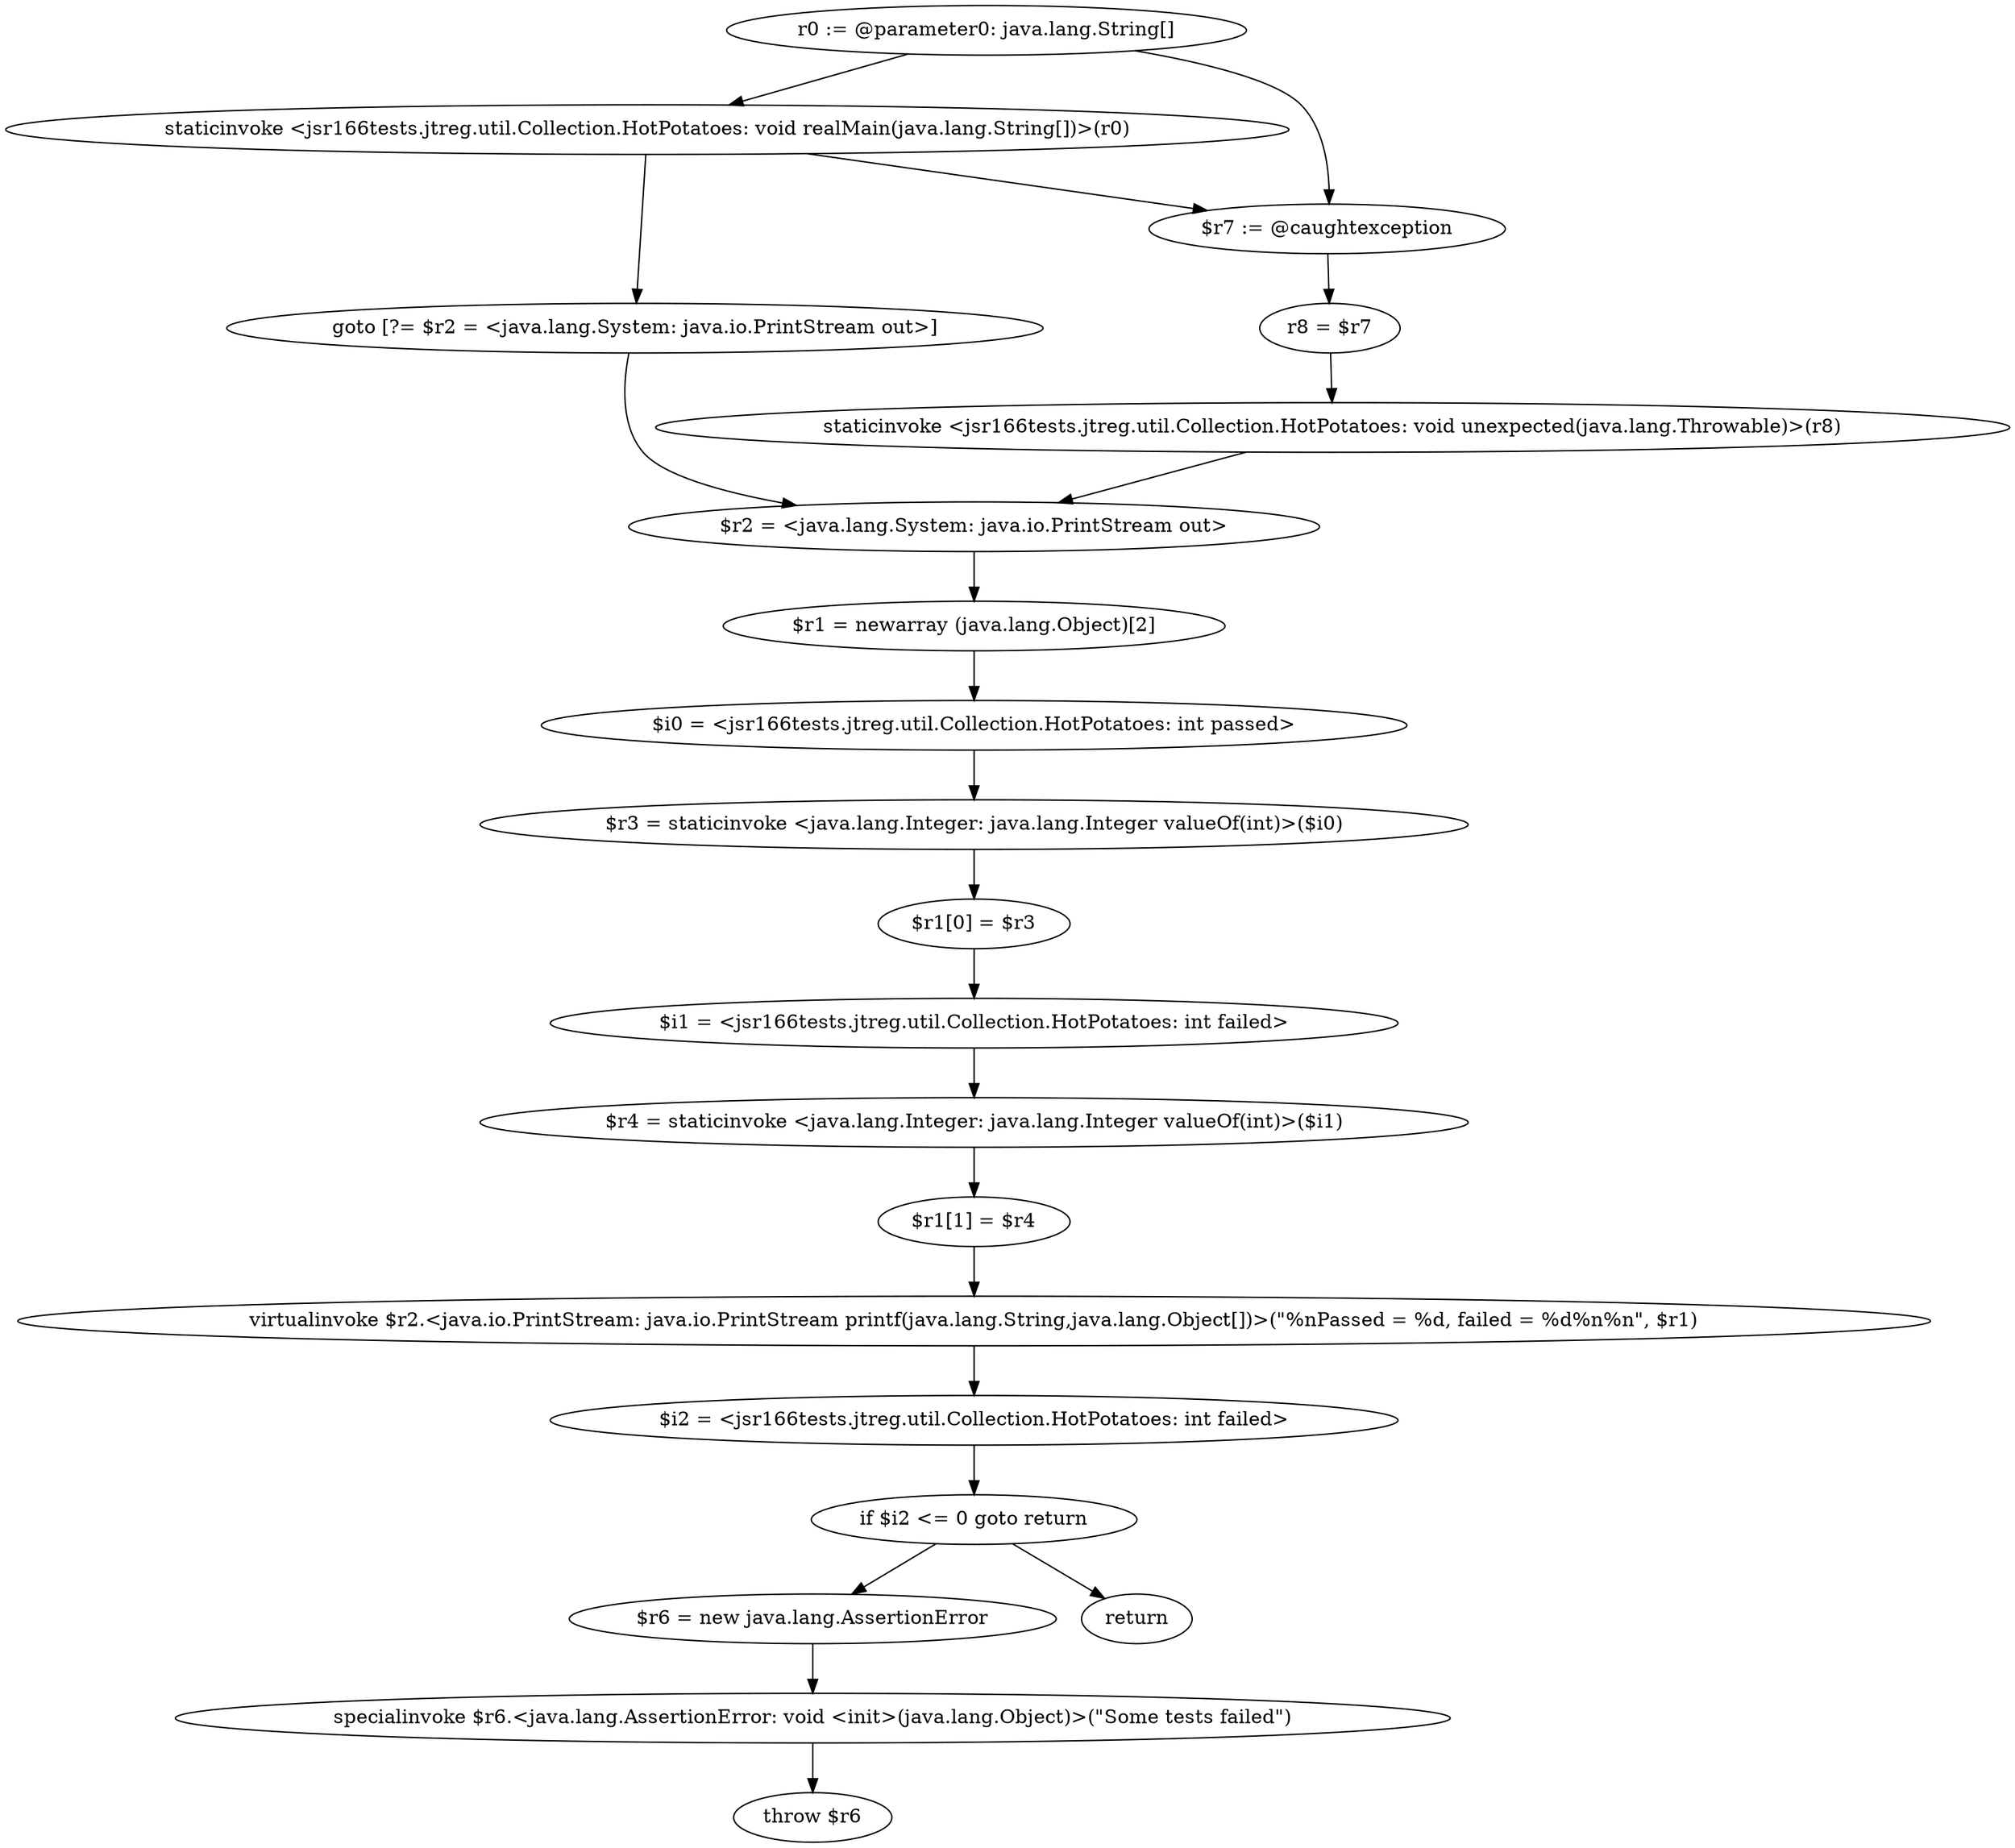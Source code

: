 digraph "unitGraph" {
    "r0 := @parameter0: java.lang.String[]"
    "staticinvoke <jsr166tests.jtreg.util.Collection.HotPotatoes: void realMain(java.lang.String[])>(r0)"
    "goto [?= $r2 = <java.lang.System: java.io.PrintStream out>]"
    "$r7 := @caughtexception"
    "r8 = $r7"
    "staticinvoke <jsr166tests.jtreg.util.Collection.HotPotatoes: void unexpected(java.lang.Throwable)>(r8)"
    "$r2 = <java.lang.System: java.io.PrintStream out>"
    "$r1 = newarray (java.lang.Object)[2]"
    "$i0 = <jsr166tests.jtreg.util.Collection.HotPotatoes: int passed>"
    "$r3 = staticinvoke <java.lang.Integer: java.lang.Integer valueOf(int)>($i0)"
    "$r1[0] = $r3"
    "$i1 = <jsr166tests.jtreg.util.Collection.HotPotatoes: int failed>"
    "$r4 = staticinvoke <java.lang.Integer: java.lang.Integer valueOf(int)>($i1)"
    "$r1[1] = $r4"
    "virtualinvoke $r2.<java.io.PrintStream: java.io.PrintStream printf(java.lang.String,java.lang.Object[])>(\"%nPassed = %d, failed = %d%n%n\", $r1)"
    "$i2 = <jsr166tests.jtreg.util.Collection.HotPotatoes: int failed>"
    "if $i2 <= 0 goto return"
    "$r6 = new java.lang.AssertionError"
    "specialinvoke $r6.<java.lang.AssertionError: void <init>(java.lang.Object)>(\"Some tests failed\")"
    "throw $r6"
    "return"
    "r0 := @parameter0: java.lang.String[]"->"staticinvoke <jsr166tests.jtreg.util.Collection.HotPotatoes: void realMain(java.lang.String[])>(r0)";
    "r0 := @parameter0: java.lang.String[]"->"$r7 := @caughtexception";
    "staticinvoke <jsr166tests.jtreg.util.Collection.HotPotatoes: void realMain(java.lang.String[])>(r0)"->"goto [?= $r2 = <java.lang.System: java.io.PrintStream out>]";
    "staticinvoke <jsr166tests.jtreg.util.Collection.HotPotatoes: void realMain(java.lang.String[])>(r0)"->"$r7 := @caughtexception";
    "goto [?= $r2 = <java.lang.System: java.io.PrintStream out>]"->"$r2 = <java.lang.System: java.io.PrintStream out>";
    "$r7 := @caughtexception"->"r8 = $r7";
    "r8 = $r7"->"staticinvoke <jsr166tests.jtreg.util.Collection.HotPotatoes: void unexpected(java.lang.Throwable)>(r8)";
    "staticinvoke <jsr166tests.jtreg.util.Collection.HotPotatoes: void unexpected(java.lang.Throwable)>(r8)"->"$r2 = <java.lang.System: java.io.PrintStream out>";
    "$r2 = <java.lang.System: java.io.PrintStream out>"->"$r1 = newarray (java.lang.Object)[2]";
    "$r1 = newarray (java.lang.Object)[2]"->"$i0 = <jsr166tests.jtreg.util.Collection.HotPotatoes: int passed>";
    "$i0 = <jsr166tests.jtreg.util.Collection.HotPotatoes: int passed>"->"$r3 = staticinvoke <java.lang.Integer: java.lang.Integer valueOf(int)>($i0)";
    "$r3 = staticinvoke <java.lang.Integer: java.lang.Integer valueOf(int)>($i0)"->"$r1[0] = $r3";
    "$r1[0] = $r3"->"$i1 = <jsr166tests.jtreg.util.Collection.HotPotatoes: int failed>";
    "$i1 = <jsr166tests.jtreg.util.Collection.HotPotatoes: int failed>"->"$r4 = staticinvoke <java.lang.Integer: java.lang.Integer valueOf(int)>($i1)";
    "$r4 = staticinvoke <java.lang.Integer: java.lang.Integer valueOf(int)>($i1)"->"$r1[1] = $r4";
    "$r1[1] = $r4"->"virtualinvoke $r2.<java.io.PrintStream: java.io.PrintStream printf(java.lang.String,java.lang.Object[])>(\"%nPassed = %d, failed = %d%n%n\", $r1)";
    "virtualinvoke $r2.<java.io.PrintStream: java.io.PrintStream printf(java.lang.String,java.lang.Object[])>(\"%nPassed = %d, failed = %d%n%n\", $r1)"->"$i2 = <jsr166tests.jtreg.util.Collection.HotPotatoes: int failed>";
    "$i2 = <jsr166tests.jtreg.util.Collection.HotPotatoes: int failed>"->"if $i2 <= 0 goto return";
    "if $i2 <= 0 goto return"->"$r6 = new java.lang.AssertionError";
    "if $i2 <= 0 goto return"->"return";
    "$r6 = new java.lang.AssertionError"->"specialinvoke $r6.<java.lang.AssertionError: void <init>(java.lang.Object)>(\"Some tests failed\")";
    "specialinvoke $r6.<java.lang.AssertionError: void <init>(java.lang.Object)>(\"Some tests failed\")"->"throw $r6";
}
